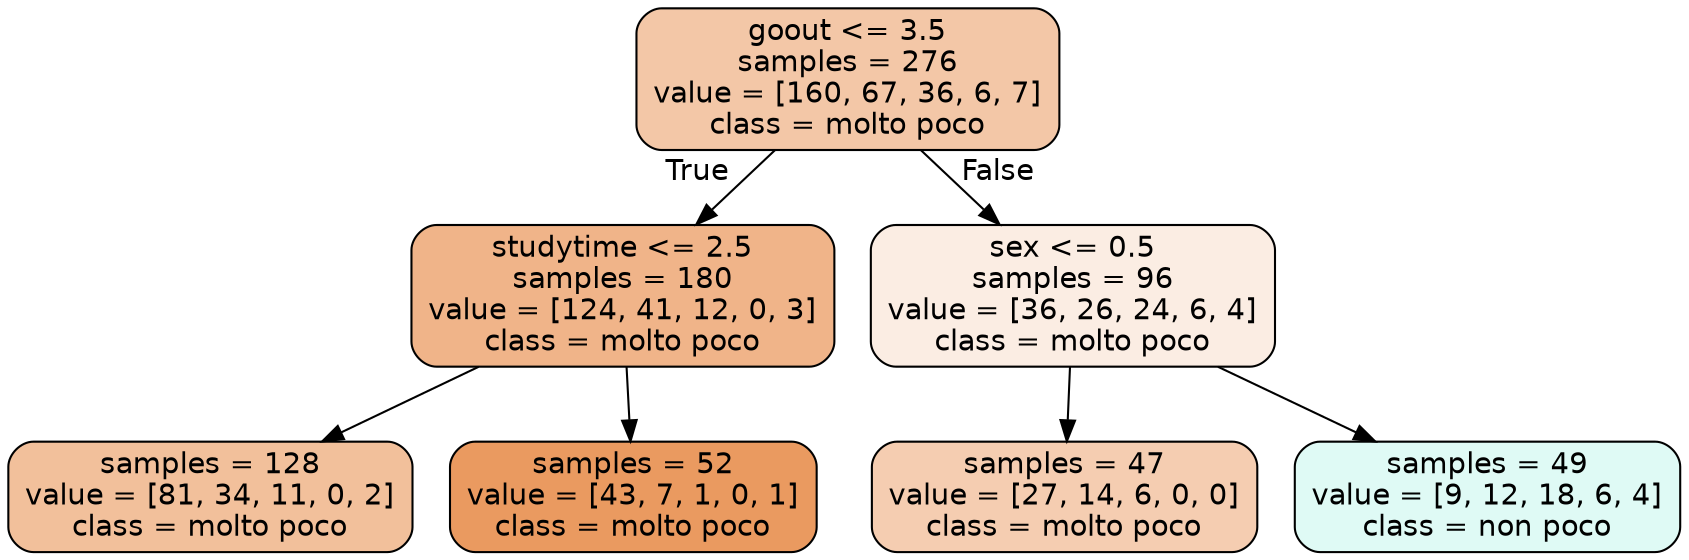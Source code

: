 digraph Tree {
node [shape=box, style="filled, rounded", color="black", fontname=helvetica] ;
edge [fontname=helvetica] ;
0 [label="goout <= 3.5\nsamples = 276\nvalue = [160, 67, 36, 6, 7]\nclass = molto poco", fillcolor="#e5813971"] ;
1 [label="studytime <= 2.5\nsamples = 180\nvalue = [124, 41, 12, 0, 3]\nclass = molto poco", fillcolor="#e5813998"] ;
0 -> 1 [labeldistance=2.5, labelangle=45, headlabel="True"] ;
2 [label="samples = 128\nvalue = [81, 34, 11, 0, 2]\nclass = molto poco", fillcolor="#e5813980"] ;
1 -> 2 ;
3 [label="samples = 52\nvalue = [43, 7, 1, 0, 1]\nclass = molto poco", fillcolor="#e58139cc"] ;
1 -> 3 ;
4 [label="sex <= 0.5\nsamples = 96\nvalue = [36, 26, 24, 6, 4]\nclass = molto poco", fillcolor="#e5813924"] ;
0 -> 4 [labeldistance=2.5, labelangle=-45, headlabel="False"] ;
5 [label="samples = 47\nvalue = [27, 14, 6, 0, 0]\nclass = molto poco", fillcolor="#e5813964"] ;
4 -> 5 ;
6 [label="samples = 49\nvalue = [9, 12, 18, 6, 4]\nclass = non poco", fillcolor="#39e5c529"] ;
4 -> 6 ;
}